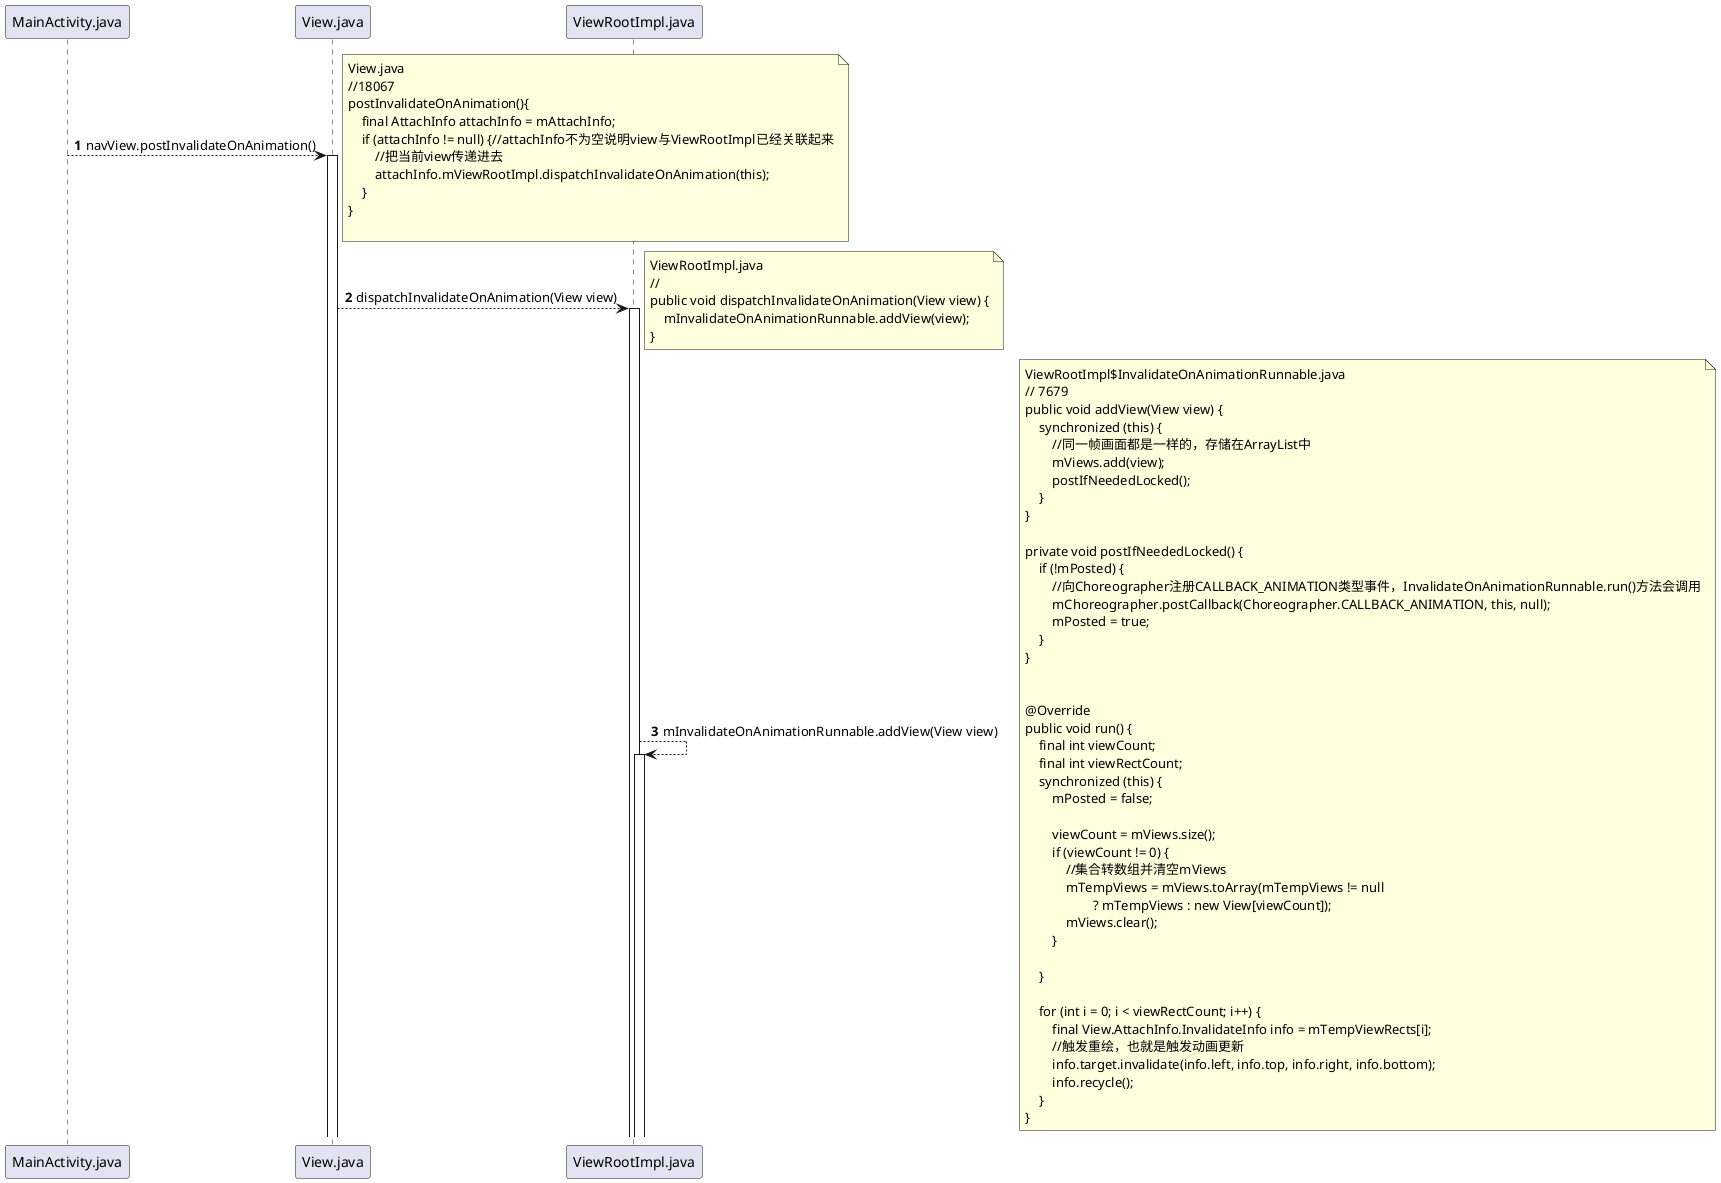 @startuml
'https://plantuml.com/sequence-diagram

autonumber

'27 ViewRootImpl动画更新
MainActivity.java --> View.java: navView.postInvalidateOnAnimation()
activate View.java
note right
View.java
//18067
postInvalidateOnAnimation(){
    final AttachInfo attachInfo = mAttachInfo;
    if (attachInfo != null) {//attachInfo不为空说明view与ViewRootImpl已经关联起来
        //把当前view传递进去
        attachInfo.mViewRootImpl.dispatchInvalidateOnAnimation(this);
    }
}

end note

'28
View.java --> ViewRootImpl.java: dispatchInvalidateOnAnimation(View view)
activate ViewRootImpl.java
note right
ViewRootImpl.java
//
public void dispatchInvalidateOnAnimation(View view) {
    mInvalidateOnAnimationRunnable.addView(view);
}
end note

'29
ViewRootImpl.java --> ViewRootImpl.java: mInvalidateOnAnimationRunnable.addView(View view)
activate ViewRootImpl.java
note right
ViewRootImpl$InvalidateOnAnimationRunnable.java
// 7679
public void addView(View view) {
    synchronized (this) {
        //同一帧画面都是一样的，存储在ArrayList中
        mViews.add(view);
        postIfNeededLocked();
    }
}

private void postIfNeededLocked() {
    if (!mPosted) {
        //向Choreographer注册CALLBACK_ANIMATION类型事件，InvalidateOnAnimationRunnable.run()方法会调用
        mChoreographer.postCallback(Choreographer.CALLBACK_ANIMATION, this, null);
        mPosted = true;
    }
}


@Override
public void run() {
    final int viewCount;
    final int viewRectCount;
    synchronized (this) {
        mPosted = false;

        viewCount = mViews.size();
        if (viewCount != 0) {
            //集合转数组并清空mViews
            mTempViews = mViews.toArray(mTempViews != null
                    ? mTempViews : new View[viewCount]);
            mViews.clear();
        }

    }

    for (int i = 0; i < viewRectCount; i++) {
        final View.AttachInfo.InvalidateInfo info = mTempViewRects[i];
        //触发重绘，也就是触发动画更新
        info.target.invalidate(info.left, info.top, info.right, info.bottom);
        info.recycle();
    }
}
end note
@enduml